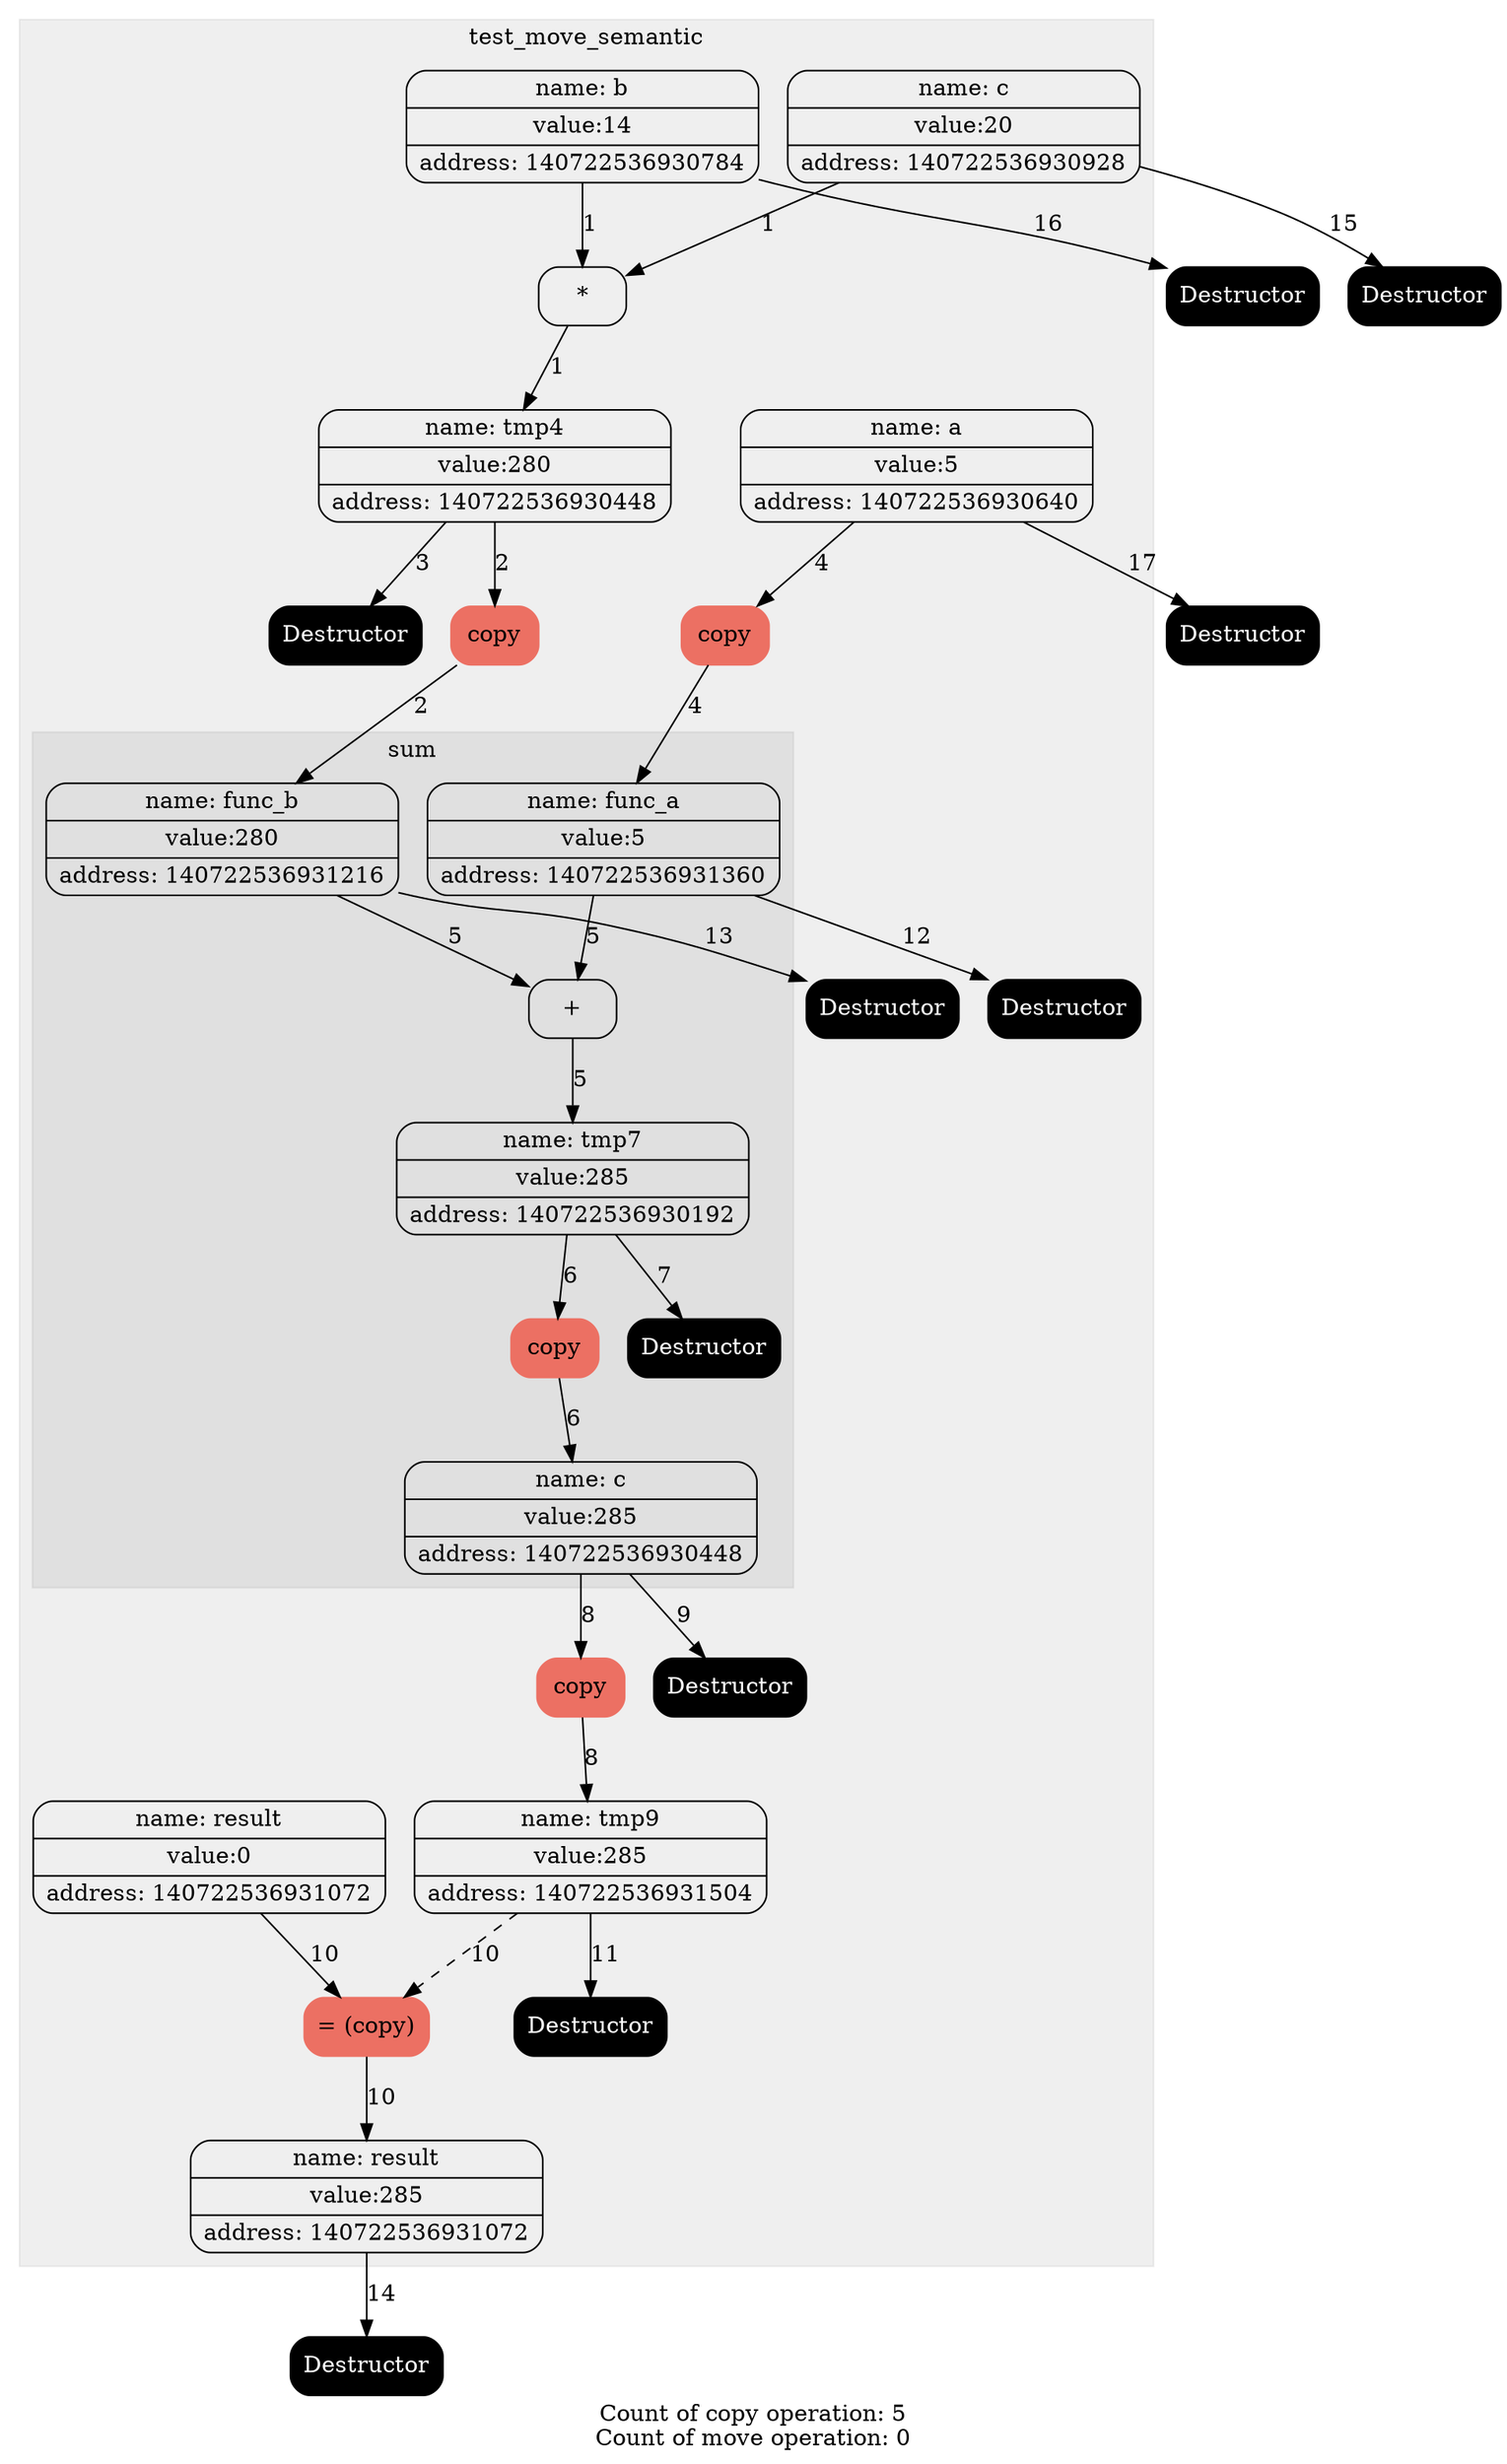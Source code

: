 digraph G{
trankdir=HR;
node[shape=Mrecord];

subgraph "cluster_0" {
label = test_move_semantic;
style= filled
color = "#00000010";
1[label="{ {name: tmp0} | {value:5} | {address: 140722536930640}} " color=""style=""fontcolor=""];
1[label="{ {name: a} | {value:5} | {address: 140722536930640}} " color=""style=""fontcolor=""];
2[label="{ {name: tmp1} | {value:14} | {address: 140722536930784}} " color=""style=""fontcolor=""];
2[label="{ {name: b} | {value:14} | {address: 140722536930784}} " color=""style=""fontcolor=""];
3[label="{ {name: tmp2} | {value:20} | {address: 140722536930928}} " color=""style=""fontcolor=""];
3[label="{ {name: c} | {value:20} | {address: 140722536930928}} " color=""style=""fontcolor=""];
4[label="{ {name: tmp3} | {value:0} | {address: 140722536931072}} " color=""style=""fontcolor=""];
4[label="{ {name: result} | {value:0} | {address: 140722536931072}} " color=""style=""fontcolor=""];
5[label="*" color = "" style = ""fontcolor =""];
edge[style = "" color = ""label = "1"fontcolor =""]2->5;
edge[style = "" color = ""label = "1"fontcolor =""]3->5;
6[label="{ {name: tmp4} | {value:280} | {address: 140722536930448}} " color=""style=""fontcolor=""];
edge[style = "" color = ""label = "1"fontcolor =""]5->6;
7[label="copy" color = "#EC7063" style = "filled"fontcolor =""];
edge[style = "" color = ""label = "2"fontcolor =""]6->7;
8[label="{ {name: tmp5} | {value:280} | {address: 140722536931216}} " color=""style=""fontcolor=""];
edge[style = "" color = ""label = "2"fontcolor =""]7->8;
9[label="Destructor" color = "black" style = "filled"fontcolor ="white"];
edge[style = "" color = ""label = "3"fontcolor =""]6->9;
10[label="copy" color = "#EC7063" style = "filled"fontcolor =""];
edge[style = "" color = ""label = "4"fontcolor =""]1->10;
11[label="{ {name: tmp6} | {value:5} | {address: 140722536931360}} " color=""style=""fontcolor=""];
edge[style = "" color = ""label = "4"fontcolor =""]10->11;
subgraph "cluster_1" {
label = sum;
style= filled
color = "#00000010";
11[label="{ {name: func_a} | {value:5} | {address: 140722536931360}} " color=""style=""fontcolor=""];
8[label="{ {name: func_b} | {value:280} | {address: 140722536931216}} " color=""style=""fontcolor=""];
12[label="+" color = "" style = ""fontcolor =""];
edge[style = "" color = ""label = "5"fontcolor =""]11->12;
edge[style = "" color = ""label = "5"fontcolor =""]8->12;
13[label="{ {name: tmp7} | {value:285} | {address: 140722536930192}} " color=""style=""fontcolor=""];
edge[style = "" color = ""label = "5"fontcolor =""]12->13;
14[label="copy" color = "#EC7063" style = "filled"fontcolor =""];
edge[style = "" color = ""label = "6"fontcolor =""]13->14;
15[label="{ {name: tmp8} | {value:285} | {address: 140722536930448}} " color=""style=""fontcolor=""];
edge[style = "" color = ""label = "6"fontcolor =""]14->15;
16[label="Destructor" color = "black" style = "filled"fontcolor ="white"];
edge[style = "" color = ""label = "7"fontcolor =""]13->16;
15[label="{ {name: c} | {value:285} | {address: 140722536930448}} " color=""style=""fontcolor=""];
}
17[label="copy" color = "#EC7063" style = "filled"fontcolor =""];
edge[style = "" color = ""label = "8"fontcolor =""]15->17;
18[label="{ {name: tmp9} | {value:285} | {address: 140722536931504}} " color=""style=""fontcolor=""];
edge[style = "" color = ""label = "8"fontcolor =""]17->18;
19[label="Destructor" color = "black" style = "filled"fontcolor ="white"];
edge[style = "" color = ""label = "9"fontcolor =""]15->19;
20[label="= (copy)" color = "#EC7063" style = "filled"fontcolor =""];
edge[style = "" color = ""label = "10"fontcolor =""]4->20;
edge[style = "dashed" color = ""label = "10"fontcolor =""]18->20;
21[label="{ {name: result} | {value:285} | {address: 140722536931072}} " color=""style=""fontcolor=""];
edge[style = "" color = ""label = "10"fontcolor =""]20->21;
22[label="Destructor" color = "black" style = "filled"fontcolor ="white"];
edge[style = "" color = ""label = "11"fontcolor =""]18->22;
23[label="Destructor" color = "black" style = "filled"fontcolor ="white"];
edge[style = "" color = ""label = "12"fontcolor =""]11->23;
24[label="Destructor" color = "black" style = "filled"fontcolor ="white"];
edge[style = "" color = ""label = "13"fontcolor =""]8->24;
}
25[label="Destructor" color = "black" style = "filled"fontcolor ="white"];
edge[style = "" color = ""label = "14"fontcolor =""]21->25;
26[label="Destructor" color = "black" style = "filled"fontcolor ="white"];
edge[style = "" color = ""label = "15"fontcolor =""]3->26;
27[label="Destructor" color = "black" style = "filled"fontcolor ="white"];
edge[style = "" color = ""label = "16"fontcolor =""]2->27;
28[label="Destructor" color = "black" style = "filled"fontcolor ="white"];
edge[style = "" color = ""label = "17"fontcolor =""]1->28;
label="Count of copy operation: 5
Count of move operation: 0"}